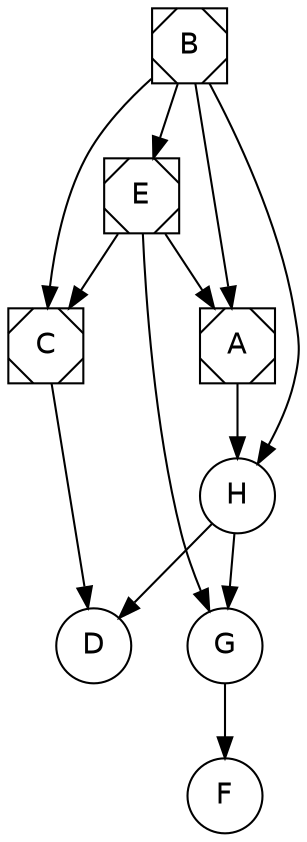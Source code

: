 digraph foo
{
	node [fontname="Helvetica" style="filled" fillcolor="white"];
	edge [labelfontname="Helvetica" labelangle=30 labeldistance=2];
	A [shape="Msquare"];
	B [shape="Msquare"];
	C [shape="Msquare"];
	D [shape="circle"];
	E [shape="Msquare"];
	F [shape="circle"];
	G [shape="circle"];
	H [shape="circle"];
	B->A;
	E->A;
	A->H;
	B->C;
	B->E;
	B->H;
	C->D;
	E->C;
	H->D;
	E->G;
	G->F;
	H->G;
}
